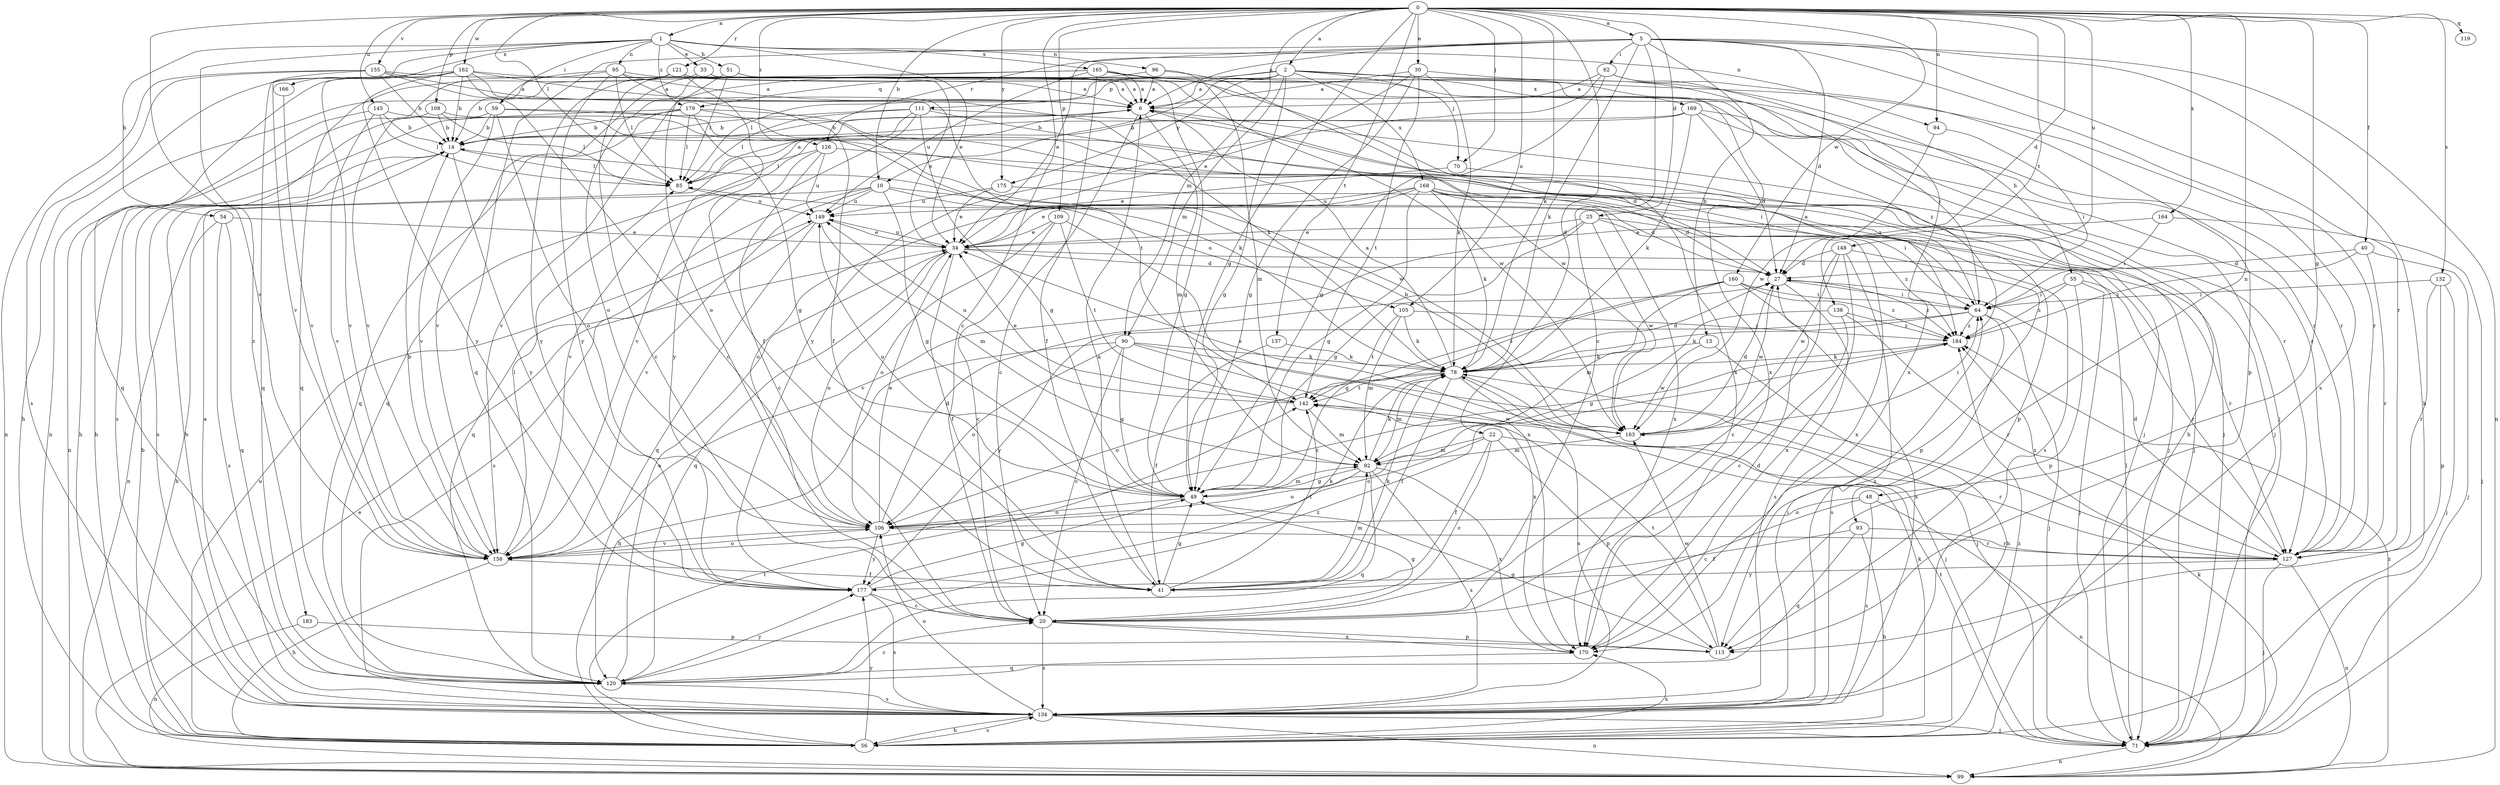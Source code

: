strict digraph  {
0;
1;
2;
5;
6;
10;
13;
14;
20;
22;
25;
27;
30;
33;
34;
40;
41;
48;
49;
51;
54;
55;
56;
59;
62;
64;
70;
71;
78;
85;
90;
92;
93;
94;
95;
96;
99;
105;
106;
108;
109;
111;
113;
119;
120;
121;
126;
127;
132;
134;
137;
138;
142;
145;
148;
149;
155;
156;
160;
162;
163;
164;
165;
166;
168;
169;
170;
175;
177;
179;
183;
184;
0 -> 1  [label=a];
0 -> 2  [label=a];
0 -> 5  [label=a];
0 -> 10  [label=b];
0 -> 20  [label=c];
0 -> 22  [label=d];
0 -> 25  [label=d];
0 -> 27  [label=d];
0 -> 30  [label=e];
0 -> 40  [label=f];
0 -> 48  [label=g];
0 -> 49  [label=g];
0 -> 70  [label=j];
0 -> 78  [label=k];
0 -> 85  [label=l];
0 -> 90  [label=m];
0 -> 93  [label=n];
0 -> 94  [label=n];
0 -> 105  [label=o];
0 -> 108  [label=p];
0 -> 109  [label=p];
0 -> 119  [label=q];
0 -> 121  [label=r];
0 -> 126  [label=r];
0 -> 132  [label=s];
0 -> 137  [label=t];
0 -> 138  [label=t];
0 -> 145  [label=u];
0 -> 148  [label=u];
0 -> 155  [label=v];
0 -> 156  [label=v];
0 -> 160  [label=w];
0 -> 162  [label=w];
0 -> 164  [label=x];
0 -> 175  [label=y];
1 -> 33  [label=e];
1 -> 34  [label=e];
1 -> 51  [label=h];
1 -> 54  [label=h];
1 -> 59  [label=i];
1 -> 94  [label=n];
1 -> 95  [label=n];
1 -> 96  [label=n];
1 -> 156  [label=v];
1 -> 165  [label=x];
1 -> 166  [label=x];
1 -> 179  [label=z];
1 -> 183  [label=z];
2 -> 6  [label=a];
2 -> 10  [label=b];
2 -> 49  [label=g];
2 -> 55  [label=h];
2 -> 70  [label=j];
2 -> 85  [label=l];
2 -> 90  [label=m];
2 -> 111  [label=p];
2 -> 168  [label=x];
2 -> 169  [label=x];
2 -> 170  [label=x];
2 -> 175  [label=y];
5 -> 6  [label=a];
5 -> 13  [label=b];
5 -> 20  [label=c];
5 -> 27  [label=d];
5 -> 34  [label=e];
5 -> 56  [label=h];
5 -> 62  [label=i];
5 -> 78  [label=k];
5 -> 99  [label=n];
5 -> 120  [label=q];
5 -> 126  [label=r];
5 -> 127  [label=r];
5 -> 134  [label=s];
6 -> 14  [label=b];
6 -> 20  [label=c];
6 -> 71  [label=j];
6 -> 92  [label=m];
10 -> 27  [label=d];
10 -> 49  [label=g];
10 -> 99  [label=n];
10 -> 105  [label=o];
10 -> 120  [label=q];
10 -> 149  [label=u];
10 -> 156  [label=v];
13 -> 56  [label=h];
13 -> 78  [label=k];
13 -> 163  [label=w];
14 -> 85  [label=l];
14 -> 134  [label=s];
14 -> 177  [label=y];
20 -> 49  [label=g];
20 -> 113  [label=p];
20 -> 134  [label=s];
20 -> 170  [label=x];
22 -> 20  [label=c];
22 -> 41  [label=f];
22 -> 92  [label=m];
22 -> 106  [label=o];
22 -> 113  [label=p];
22 -> 127  [label=r];
25 -> 34  [label=e];
25 -> 49  [label=g];
25 -> 156  [label=v];
25 -> 163  [label=w];
25 -> 170  [label=x];
25 -> 184  [label=z];
27 -> 64  [label=i];
27 -> 134  [label=s];
27 -> 163  [label=w];
27 -> 184  [label=z];
30 -> 6  [label=a];
30 -> 34  [label=e];
30 -> 49  [label=g];
30 -> 64  [label=i];
30 -> 78  [label=k];
30 -> 142  [label=t];
33 -> 6  [label=a];
33 -> 49  [label=g];
33 -> 106  [label=o];
33 -> 156  [label=v];
34 -> 27  [label=d];
34 -> 41  [label=f];
34 -> 106  [label=o];
34 -> 120  [label=q];
34 -> 127  [label=r];
34 -> 149  [label=u];
40 -> 27  [label=d];
40 -> 71  [label=j];
40 -> 127  [label=r];
40 -> 184  [label=z];
41 -> 6  [label=a];
41 -> 49  [label=g];
41 -> 78  [label=k];
41 -> 92  [label=m];
41 -> 142  [label=t];
48 -> 20  [label=c];
48 -> 99  [label=n];
48 -> 106  [label=o];
48 -> 134  [label=s];
49 -> 92  [label=m];
49 -> 106  [label=o];
49 -> 149  [label=u];
51 -> 6  [label=a];
51 -> 34  [label=e];
51 -> 85  [label=l];
51 -> 106  [label=o];
54 -> 34  [label=e];
54 -> 56  [label=h];
54 -> 120  [label=q];
54 -> 134  [label=s];
55 -> 64  [label=i];
55 -> 71  [label=j];
55 -> 113  [label=p];
55 -> 127  [label=r];
55 -> 184  [label=z];
56 -> 14  [label=b];
56 -> 78  [label=k];
56 -> 134  [label=s];
56 -> 142  [label=t];
56 -> 149  [label=u];
56 -> 170  [label=x];
56 -> 177  [label=y];
56 -> 184  [label=z];
59 -> 14  [label=b];
59 -> 71  [label=j];
59 -> 106  [label=o];
59 -> 134  [label=s];
59 -> 156  [label=v];
59 -> 184  [label=z];
62 -> 6  [label=a];
62 -> 49  [label=g];
62 -> 113  [label=p];
62 -> 170  [label=x];
62 -> 177  [label=y];
64 -> 6  [label=a];
64 -> 71  [label=j];
64 -> 78  [label=k];
64 -> 134  [label=s];
64 -> 177  [label=y];
64 -> 184  [label=z];
70 -> 34  [label=e];
70 -> 71  [label=j];
71 -> 85  [label=l];
71 -> 99  [label=n];
71 -> 142  [label=t];
78 -> 6  [label=a];
78 -> 27  [label=d];
78 -> 41  [label=f];
78 -> 71  [label=j];
78 -> 92  [label=m];
78 -> 106  [label=o];
78 -> 134  [label=s];
78 -> 142  [label=t];
85 -> 6  [label=a];
85 -> 149  [label=u];
90 -> 20  [label=c];
90 -> 49  [label=g];
90 -> 56  [label=h];
90 -> 71  [label=j];
90 -> 78  [label=k];
90 -> 106  [label=o];
90 -> 170  [label=x];
92 -> 49  [label=g];
92 -> 78  [label=k];
92 -> 106  [label=o];
92 -> 120  [label=q];
92 -> 134  [label=s];
92 -> 170  [label=x];
93 -> 41  [label=f];
93 -> 56  [label=h];
93 -> 120  [label=q];
93 -> 127  [label=r];
94 -> 64  [label=i];
94 -> 163  [label=w];
95 -> 6  [label=a];
95 -> 14  [label=b];
95 -> 41  [label=f];
95 -> 85  [label=l];
95 -> 127  [label=r];
95 -> 156  [label=v];
95 -> 177  [label=y];
96 -> 6  [label=a];
96 -> 92  [label=m];
96 -> 163  [label=w];
96 -> 179  [label=q];
99 -> 34  [label=e];
99 -> 78  [label=k];
99 -> 184  [label=z];
105 -> 78  [label=k];
105 -> 92  [label=m];
105 -> 142  [label=t];
105 -> 184  [label=z];
106 -> 27  [label=d];
106 -> 34  [label=e];
106 -> 127  [label=r];
106 -> 156  [label=v];
106 -> 177  [label=y];
108 -> 14  [label=b];
108 -> 27  [label=d];
108 -> 85  [label=l];
108 -> 99  [label=n];
109 -> 20  [label=c];
109 -> 34  [label=e];
109 -> 106  [label=o];
109 -> 142  [label=t];
109 -> 170  [label=x];
111 -> 14  [label=b];
111 -> 49  [label=g];
111 -> 64  [label=i];
111 -> 85  [label=l];
111 -> 127  [label=r];
111 -> 156  [label=v];
111 -> 177  [label=y];
113 -> 49  [label=g];
113 -> 142  [label=t];
113 -> 163  [label=w];
120 -> 20  [label=c];
120 -> 34  [label=e];
120 -> 134  [label=s];
120 -> 177  [label=y];
120 -> 184  [label=z];
121 -> 6  [label=a];
121 -> 20  [label=c];
121 -> 41  [label=f];
121 -> 120  [label=q];
121 -> 127  [label=r];
121 -> 177  [label=y];
126 -> 20  [label=c];
126 -> 71  [label=j];
126 -> 85  [label=l];
126 -> 149  [label=u];
126 -> 156  [label=v];
127 -> 27  [label=d];
127 -> 71  [label=j];
127 -> 99  [label=n];
127 -> 177  [label=y];
127 -> 184  [label=z];
132 -> 64  [label=i];
132 -> 71  [label=j];
132 -> 113  [label=p];
132 -> 127  [label=r];
134 -> 6  [label=a];
134 -> 14  [label=b];
134 -> 56  [label=h];
134 -> 64  [label=i];
134 -> 71  [label=j];
134 -> 99  [label=n];
134 -> 106  [label=o];
137 -> 41  [label=f];
137 -> 78  [label=k];
138 -> 20  [label=c];
138 -> 49  [label=g];
138 -> 127  [label=r];
138 -> 184  [label=z];
142 -> 34  [label=e];
142 -> 92  [label=m];
142 -> 149  [label=u];
142 -> 163  [label=w];
145 -> 14  [label=b];
145 -> 56  [label=h];
145 -> 71  [label=j];
145 -> 85  [label=l];
145 -> 156  [label=v];
148 -> 20  [label=c];
148 -> 27  [label=d];
148 -> 113  [label=p];
148 -> 134  [label=s];
148 -> 163  [label=w];
148 -> 170  [label=x];
149 -> 34  [label=e];
149 -> 92  [label=m];
149 -> 120  [label=q];
149 -> 134  [label=s];
155 -> 6  [label=a];
155 -> 14  [label=b];
155 -> 20  [label=c];
155 -> 99  [label=n];
155 -> 120  [label=q];
155 -> 134  [label=s];
155 -> 184  [label=z];
156 -> 14  [label=b];
156 -> 41  [label=f];
156 -> 56  [label=h];
156 -> 85  [label=l];
156 -> 106  [label=o];
156 -> 184  [label=z];
160 -> 49  [label=g];
160 -> 64  [label=i];
160 -> 92  [label=m];
160 -> 134  [label=s];
160 -> 142  [label=t];
160 -> 184  [label=z];
162 -> 6  [label=a];
162 -> 14  [label=b];
162 -> 56  [label=h];
162 -> 71  [label=j];
162 -> 78  [label=k];
162 -> 120  [label=q];
162 -> 142  [label=t];
162 -> 156  [label=v];
162 -> 177  [label=y];
163 -> 14  [label=b];
163 -> 27  [label=d];
163 -> 34  [label=e];
163 -> 64  [label=i];
163 -> 92  [label=m];
164 -> 34  [label=e];
164 -> 64  [label=i];
164 -> 71  [label=j];
165 -> 6  [label=a];
165 -> 41  [label=f];
165 -> 99  [label=n];
165 -> 127  [label=r];
165 -> 149  [label=u];
165 -> 156  [label=v];
165 -> 163  [label=w];
165 -> 170  [label=x];
166 -> 156  [label=v];
168 -> 27  [label=d];
168 -> 34  [label=e];
168 -> 49  [label=g];
168 -> 78  [label=k];
168 -> 106  [label=o];
168 -> 113  [label=p];
168 -> 134  [label=s];
168 -> 149  [label=u];
168 -> 170  [label=x];
169 -> 14  [label=b];
169 -> 27  [label=d];
169 -> 56  [label=h];
169 -> 78  [label=k];
169 -> 120  [label=q];
169 -> 127  [label=r];
170 -> 27  [label=d];
170 -> 120  [label=q];
175 -> 34  [label=e];
175 -> 64  [label=i];
175 -> 149  [label=u];
177 -> 20  [label=c];
177 -> 49  [label=g];
177 -> 78  [label=k];
177 -> 134  [label=s];
179 -> 14  [label=b];
179 -> 49  [label=g];
179 -> 56  [label=h];
179 -> 78  [label=k];
179 -> 85  [label=l];
179 -> 120  [label=q];
179 -> 163  [label=w];
183 -> 99  [label=n];
183 -> 113  [label=p];
184 -> 78  [label=k];
}
